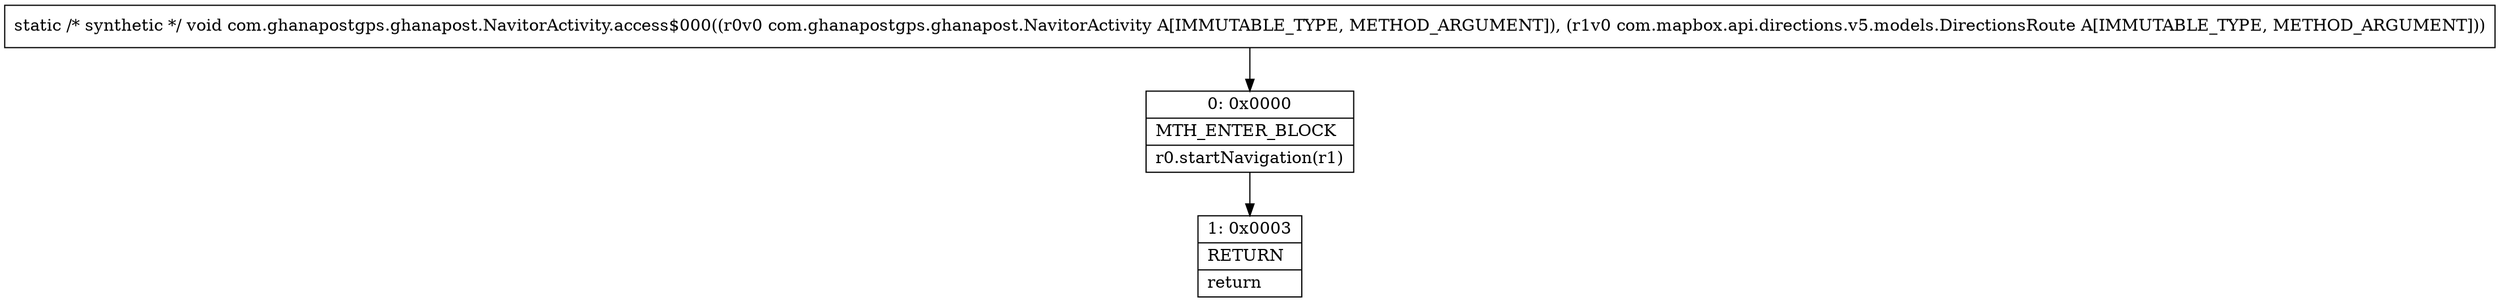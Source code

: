 digraph "CFG forcom.ghanapostgps.ghanapost.NavitorActivity.access$000(Lcom\/ghanapostgps\/ghanapost\/NavitorActivity;Lcom\/mapbox\/api\/directions\/v5\/models\/DirectionsRoute;)V" {
Node_0 [shape=record,label="{0\:\ 0x0000|MTH_ENTER_BLOCK\l|r0.startNavigation(r1)\l}"];
Node_1 [shape=record,label="{1\:\ 0x0003|RETURN\l|return\l}"];
MethodNode[shape=record,label="{static \/* synthetic *\/ void com.ghanapostgps.ghanapost.NavitorActivity.access$000((r0v0 com.ghanapostgps.ghanapost.NavitorActivity A[IMMUTABLE_TYPE, METHOD_ARGUMENT]), (r1v0 com.mapbox.api.directions.v5.models.DirectionsRoute A[IMMUTABLE_TYPE, METHOD_ARGUMENT])) }"];
MethodNode -> Node_0;
Node_0 -> Node_1;
}

